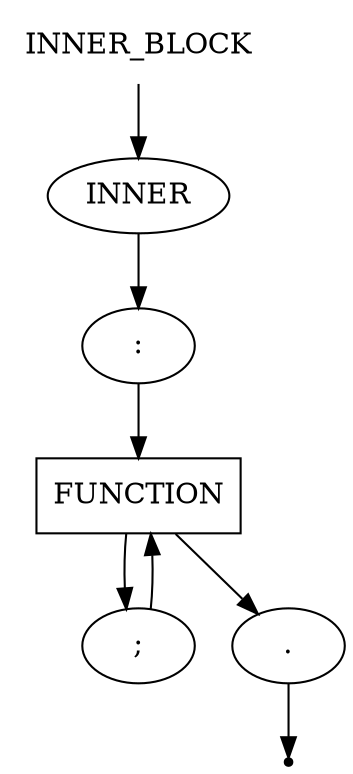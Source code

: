 digraph INNER_BLOCK {
    start [label=INNER_BLOCK shape=plaintext]
    A [label=INNER shape=oval]
    B [label=":" shape=oval]
    C [label=FUNCTION shape=box]
    G [label=";" shape=oval]
    H [label="." shape=oval]
    end [label="" shape=point]
    start -> A
    A -> B
    B -> C
    C -> G
    C -> H
    G -> C
    H -> end
}
